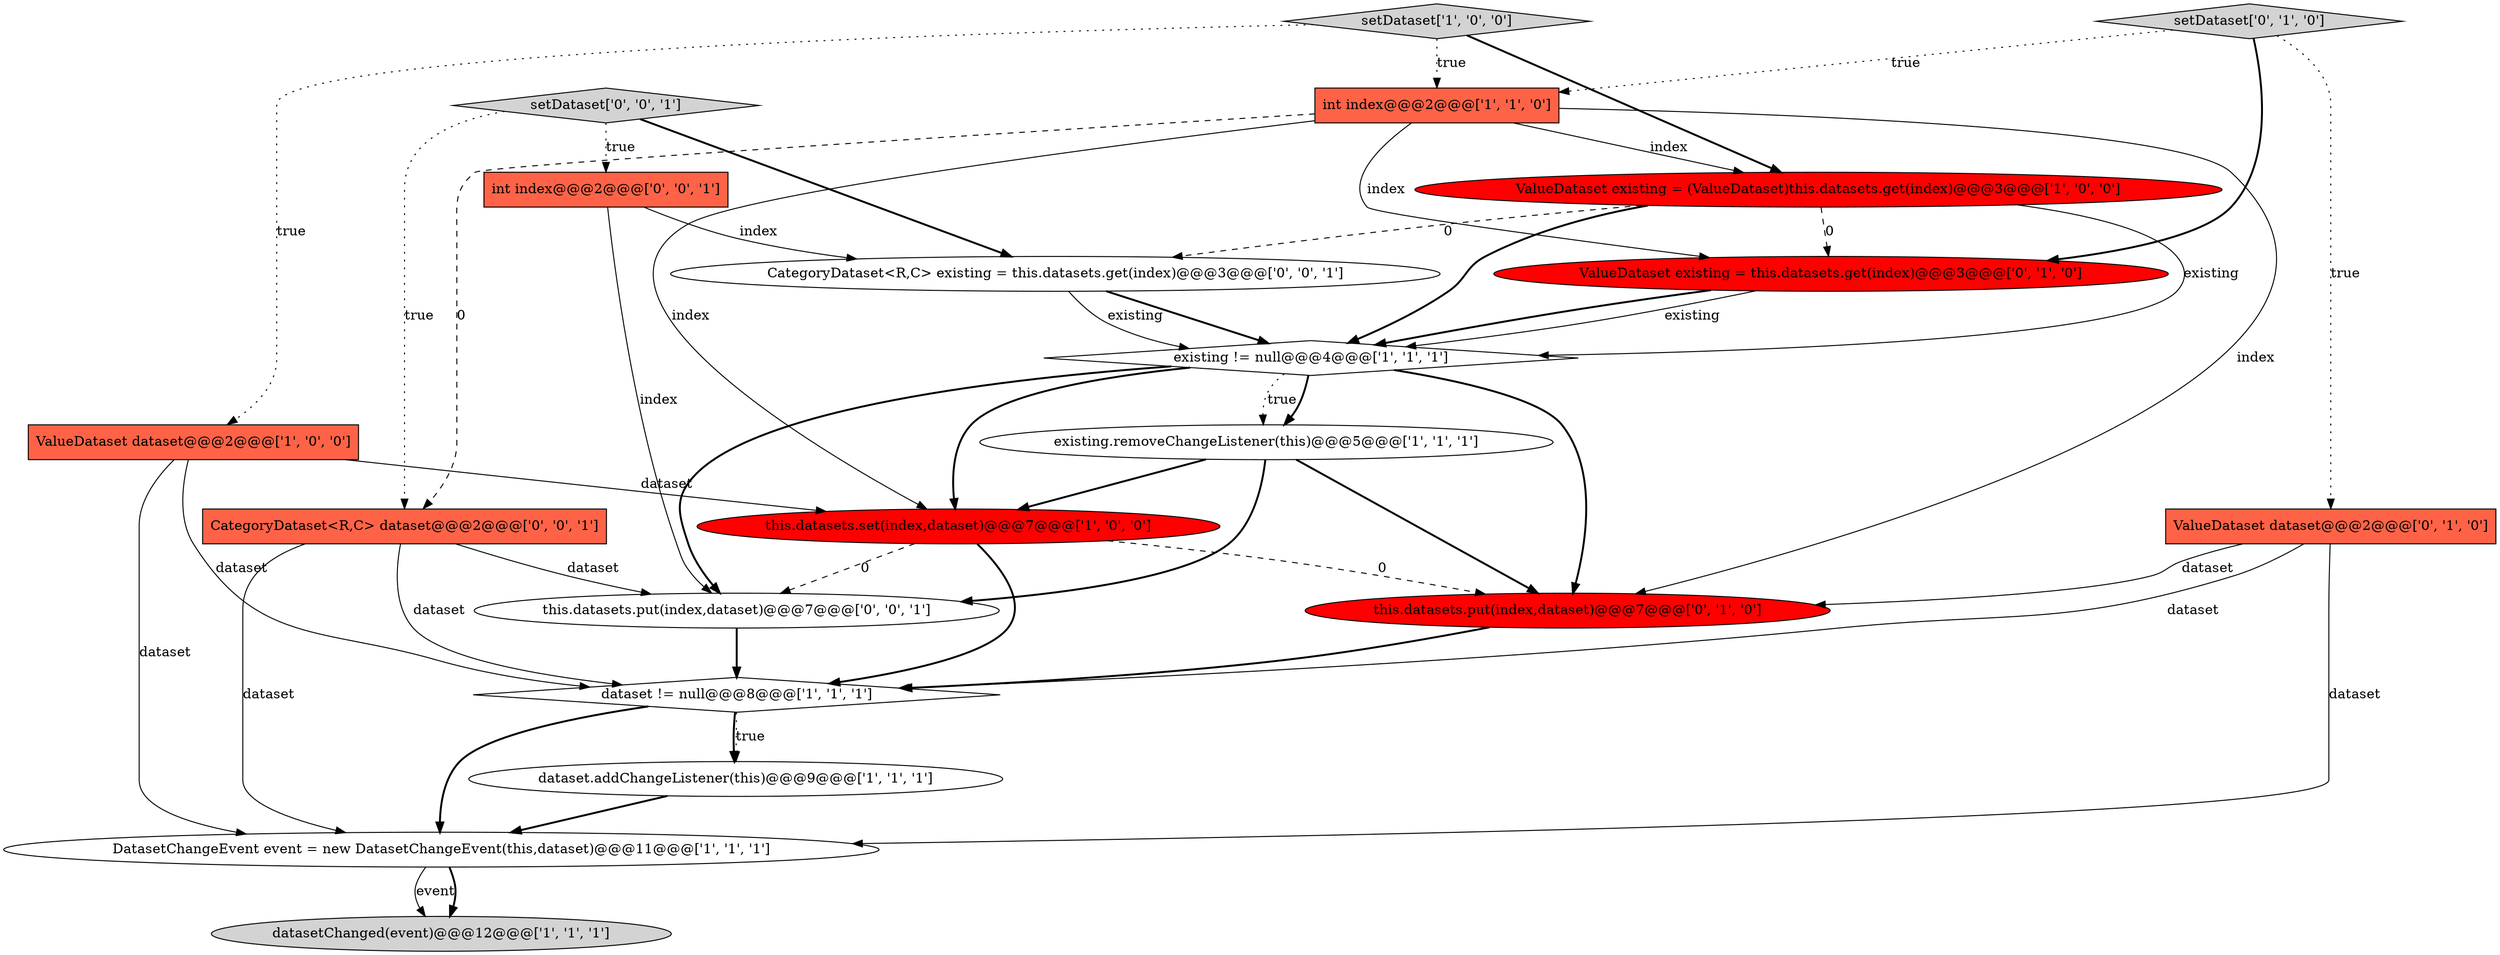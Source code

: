 digraph {
3 [style = filled, label = "dataset != null@@@8@@@['1', '1', '1']", fillcolor = white, shape = diamond image = "AAA0AAABBB1BBB"];
7 [style = filled, label = "existing.removeChangeListener(this)@@@5@@@['1', '1', '1']", fillcolor = white, shape = ellipse image = "AAA0AAABBB1BBB"];
15 [style = filled, label = "CategoryDataset<R,C> existing = this.datasets.get(index)@@@3@@@['0', '0', '1']", fillcolor = white, shape = ellipse image = "AAA0AAABBB3BBB"];
2 [style = filled, label = "existing != null@@@4@@@['1', '1', '1']", fillcolor = white, shape = diamond image = "AAA0AAABBB1BBB"];
6 [style = filled, label = "ValueDataset dataset@@@2@@@['1', '0', '0']", fillcolor = tomato, shape = box image = "AAA0AAABBB1BBB"];
9 [style = filled, label = "int index@@@2@@@['1', '1', '0']", fillcolor = tomato, shape = box image = "AAA0AAABBB1BBB"];
8 [style = filled, label = "setDataset['1', '0', '0']", fillcolor = lightgray, shape = diamond image = "AAA0AAABBB1BBB"];
1 [style = filled, label = "datasetChanged(event)@@@12@@@['1', '1', '1']", fillcolor = lightgray, shape = ellipse image = "AAA0AAABBB1BBB"];
12 [style = filled, label = "ValueDataset dataset@@@2@@@['0', '1', '0']", fillcolor = tomato, shape = box image = "AAA0AAABBB2BBB"];
4 [style = filled, label = "this.datasets.set(index,dataset)@@@7@@@['1', '0', '0']", fillcolor = red, shape = ellipse image = "AAA1AAABBB1BBB"];
17 [style = filled, label = "CategoryDataset<R,C> dataset@@@2@@@['0', '0', '1']", fillcolor = tomato, shape = box image = "AAA0AAABBB3BBB"];
0 [style = filled, label = "DatasetChangeEvent event = new DatasetChangeEvent(this,dataset)@@@11@@@['1', '1', '1']", fillcolor = white, shape = ellipse image = "AAA0AAABBB1BBB"];
10 [style = filled, label = "ValueDataset existing = (ValueDataset)this.datasets.get(index)@@@3@@@['1', '0', '0']", fillcolor = red, shape = ellipse image = "AAA1AAABBB1BBB"];
14 [style = filled, label = "ValueDataset existing = this.datasets.get(index)@@@3@@@['0', '1', '0']", fillcolor = red, shape = ellipse image = "AAA1AAABBB2BBB"];
5 [style = filled, label = "dataset.addChangeListener(this)@@@9@@@['1', '1', '1']", fillcolor = white, shape = ellipse image = "AAA0AAABBB1BBB"];
19 [style = filled, label = "this.datasets.put(index,dataset)@@@7@@@['0', '0', '1']", fillcolor = white, shape = ellipse image = "AAA0AAABBB3BBB"];
16 [style = filled, label = "int index@@@2@@@['0', '0', '1']", fillcolor = tomato, shape = box image = "AAA0AAABBB3BBB"];
18 [style = filled, label = "setDataset['0', '0', '1']", fillcolor = lightgray, shape = diamond image = "AAA0AAABBB3BBB"];
13 [style = filled, label = "this.datasets.put(index,dataset)@@@7@@@['0', '1', '0']", fillcolor = red, shape = ellipse image = "AAA1AAABBB2BBB"];
11 [style = filled, label = "setDataset['0', '1', '0']", fillcolor = lightgray, shape = diamond image = "AAA0AAABBB2BBB"];
7->13 [style = bold, label=""];
10->15 [style = dashed, label="0"];
9->10 [style = solid, label="index"];
4->3 [style = bold, label=""];
8->10 [style = bold, label=""];
15->2 [style = bold, label=""];
2->19 [style = bold, label=""];
12->13 [style = solid, label="dataset"];
6->4 [style = solid, label="dataset"];
11->14 [style = bold, label=""];
18->16 [style = dotted, label="true"];
16->19 [style = solid, label="index"];
11->12 [style = dotted, label="true"];
18->15 [style = bold, label=""];
14->2 [style = solid, label="existing"];
11->9 [style = dotted, label="true"];
6->3 [style = solid, label="dataset"];
7->4 [style = bold, label=""];
0->1 [style = solid, label="event"];
9->14 [style = solid, label="index"];
2->4 [style = bold, label=""];
17->19 [style = solid, label="dataset"];
3->0 [style = bold, label=""];
2->13 [style = bold, label=""];
16->15 [style = solid, label="index"];
3->5 [style = bold, label=""];
3->5 [style = dotted, label="true"];
12->0 [style = solid, label="dataset"];
8->6 [style = dotted, label="true"];
13->3 [style = bold, label=""];
5->0 [style = bold, label=""];
0->1 [style = bold, label=""];
2->7 [style = dotted, label="true"];
9->17 [style = dashed, label="0"];
12->3 [style = solid, label="dataset"];
4->19 [style = dashed, label="0"];
10->2 [style = bold, label=""];
14->2 [style = bold, label=""];
18->17 [style = dotted, label="true"];
8->9 [style = dotted, label="true"];
2->7 [style = bold, label=""];
4->13 [style = dashed, label="0"];
17->3 [style = solid, label="dataset"];
9->13 [style = solid, label="index"];
15->2 [style = solid, label="existing"];
10->2 [style = solid, label="existing"];
7->19 [style = bold, label=""];
19->3 [style = bold, label=""];
9->4 [style = solid, label="index"];
10->14 [style = dashed, label="0"];
17->0 [style = solid, label="dataset"];
6->0 [style = solid, label="dataset"];
}
